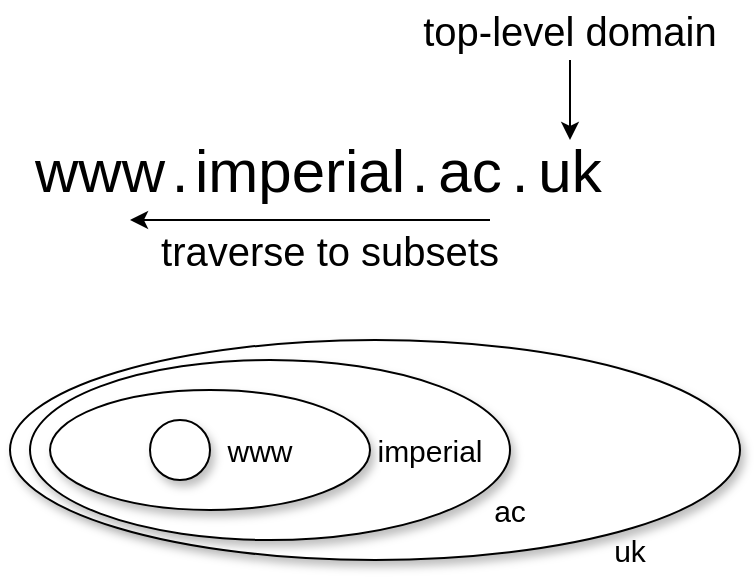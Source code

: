 <mxfile>
    <diagram id="8xZ4o5p6Uvsgrt2VobF_" name="Page-1">
        <mxGraphModel dx="462" dy="651" grid="1" gridSize="10" guides="1" tooltips="1" connect="1" arrows="1" fold="1" page="1" pageScale="1" pageWidth="850" pageHeight="1100" math="0" shadow="0">
            <root>
                <mxCell id="0"/>
                <mxCell id="1" parent="0"/>
                <mxCell id="2" value="www" style="text;html=1;strokeColor=none;fillColor=none;align=center;verticalAlign=middle;whiteSpace=wrap;rounded=0;fontSize=30;" vertex="1" parent="1">
                    <mxGeometry x="80" y="90" width="70" height="30" as="geometry"/>
                </mxCell>
                <mxCell id="3" value="." style="text;html=1;strokeColor=none;fillColor=none;align=center;verticalAlign=middle;whiteSpace=wrap;rounded=0;fontSize=30;" vertex="1" parent="1">
                    <mxGeometry x="150" y="90" width="10" height="30" as="geometry"/>
                </mxCell>
                <mxCell id="4" value="imperial" style="text;html=1;strokeColor=none;fillColor=none;align=center;verticalAlign=middle;whiteSpace=wrap;rounded=0;fontSize=30;" vertex="1" parent="1">
                    <mxGeometry x="160" y="90" width="110" height="30" as="geometry"/>
                </mxCell>
                <mxCell id="5" value="." style="text;html=1;strokeColor=none;fillColor=none;align=center;verticalAlign=middle;whiteSpace=wrap;rounded=0;fontSize=30;" vertex="1" parent="1">
                    <mxGeometry x="270" y="90" width="10" height="30" as="geometry"/>
                </mxCell>
                <mxCell id="6" value="ac" style="text;html=1;strokeColor=none;fillColor=none;align=center;verticalAlign=middle;whiteSpace=wrap;rounded=0;fontSize=30;" vertex="1" parent="1">
                    <mxGeometry x="280" y="90" width="40" height="30" as="geometry"/>
                </mxCell>
                <mxCell id="7" value="." style="text;html=1;strokeColor=none;fillColor=none;align=center;verticalAlign=middle;whiteSpace=wrap;rounded=0;fontSize=30;" vertex="1" parent="1">
                    <mxGeometry x="320" y="90" width="10" height="30" as="geometry"/>
                </mxCell>
                <mxCell id="8" value="uk" style="text;html=1;strokeColor=none;fillColor=none;align=center;verticalAlign=middle;whiteSpace=wrap;rounded=0;fontSize=30;" vertex="1" parent="1">
                    <mxGeometry x="330" y="90" width="40" height="30" as="geometry"/>
                </mxCell>
                <mxCell id="10" style="edgeStyle=none;html=1;exitX=0.5;exitY=1;exitDx=0;exitDy=0;entryX=0.5;entryY=0;entryDx=0;entryDy=0;fontSize=20;" edge="1" parent="1" source="9" target="8">
                    <mxGeometry relative="1" as="geometry"/>
                </mxCell>
                <mxCell id="9" value="top-level domain" style="text;html=1;strokeColor=none;fillColor=none;align=center;verticalAlign=middle;whiteSpace=wrap;rounded=0;fontSize=20;" vertex="1" parent="1">
                    <mxGeometry x="275" y="20" width="150" height="30" as="geometry"/>
                </mxCell>
                <mxCell id="11" value="" style="ellipse;whiteSpace=wrap;html=1;fontSize=20;strokeColor=#000000;shadow=1;" vertex="1" parent="1">
                    <mxGeometry x="70" y="190" width="365" height="110" as="geometry"/>
                </mxCell>
                <mxCell id="12" value="uk" style="text;html=1;strokeColor=none;fillColor=none;align=center;verticalAlign=middle;whiteSpace=wrap;rounded=0;fontSize=15;" vertex="1" parent="1">
                    <mxGeometry x="360" y="280" width="40" height="30" as="geometry"/>
                </mxCell>
                <mxCell id="14" value="" style="ellipse;whiteSpace=wrap;html=1;fontSize=20;strokeColor=#000000;shadow=1;" vertex="1" parent="1">
                    <mxGeometry x="80" y="200" width="240" height="90" as="geometry"/>
                </mxCell>
                <mxCell id="16" value="ac" style="text;html=1;strokeColor=none;fillColor=none;align=center;verticalAlign=middle;whiteSpace=wrap;rounded=0;fontSize=15;" vertex="1" parent="1">
                    <mxGeometry x="300" y="260" width="40" height="30" as="geometry"/>
                </mxCell>
                <mxCell id="17" value="" style="ellipse;whiteSpace=wrap;html=1;fontSize=20;strokeColor=#000000;shadow=1;" vertex="1" parent="1">
                    <mxGeometry x="90" y="215" width="160" height="60" as="geometry"/>
                </mxCell>
                <mxCell id="18" value="imperial" style="text;html=1;strokeColor=none;fillColor=none;align=center;verticalAlign=middle;whiteSpace=wrap;rounded=0;fontSize=15;" vertex="1" parent="1">
                    <mxGeometry x="240" y="230" width="80" height="30" as="geometry"/>
                </mxCell>
                <mxCell id="20" value="www" style="text;html=1;strokeColor=none;fillColor=none;align=center;verticalAlign=middle;whiteSpace=wrap;rounded=0;fontSize=15;" vertex="1" parent="1">
                    <mxGeometry x="170" y="230" width="50" height="30" as="geometry"/>
                </mxCell>
                <mxCell id="21" value="" style="ellipse;whiteSpace=wrap;html=1;aspect=fixed;fontSize=15;strokeColor=#000000;shadow=1;" vertex="1" parent="1">
                    <mxGeometry x="140" y="230" width="30" height="30" as="geometry"/>
                </mxCell>
                <mxCell id="22" value="" style="endArrow=classic;html=1;fontSize=15;" edge="1" parent="1">
                    <mxGeometry width="50" height="50" relative="1" as="geometry">
                        <mxPoint x="310" y="130" as="sourcePoint"/>
                        <mxPoint x="130" y="130" as="targetPoint"/>
                    </mxGeometry>
                </mxCell>
                <mxCell id="23" value="traverse to subsets" style="text;html=1;strokeColor=none;fillColor=none;align=center;verticalAlign=middle;whiteSpace=wrap;rounded=0;fontSize=20;" vertex="1" parent="1">
                    <mxGeometry x="120" y="130" width="220" height="30" as="geometry"/>
                </mxCell>
            </root>
        </mxGraphModel>
    </diagram>
</mxfile>